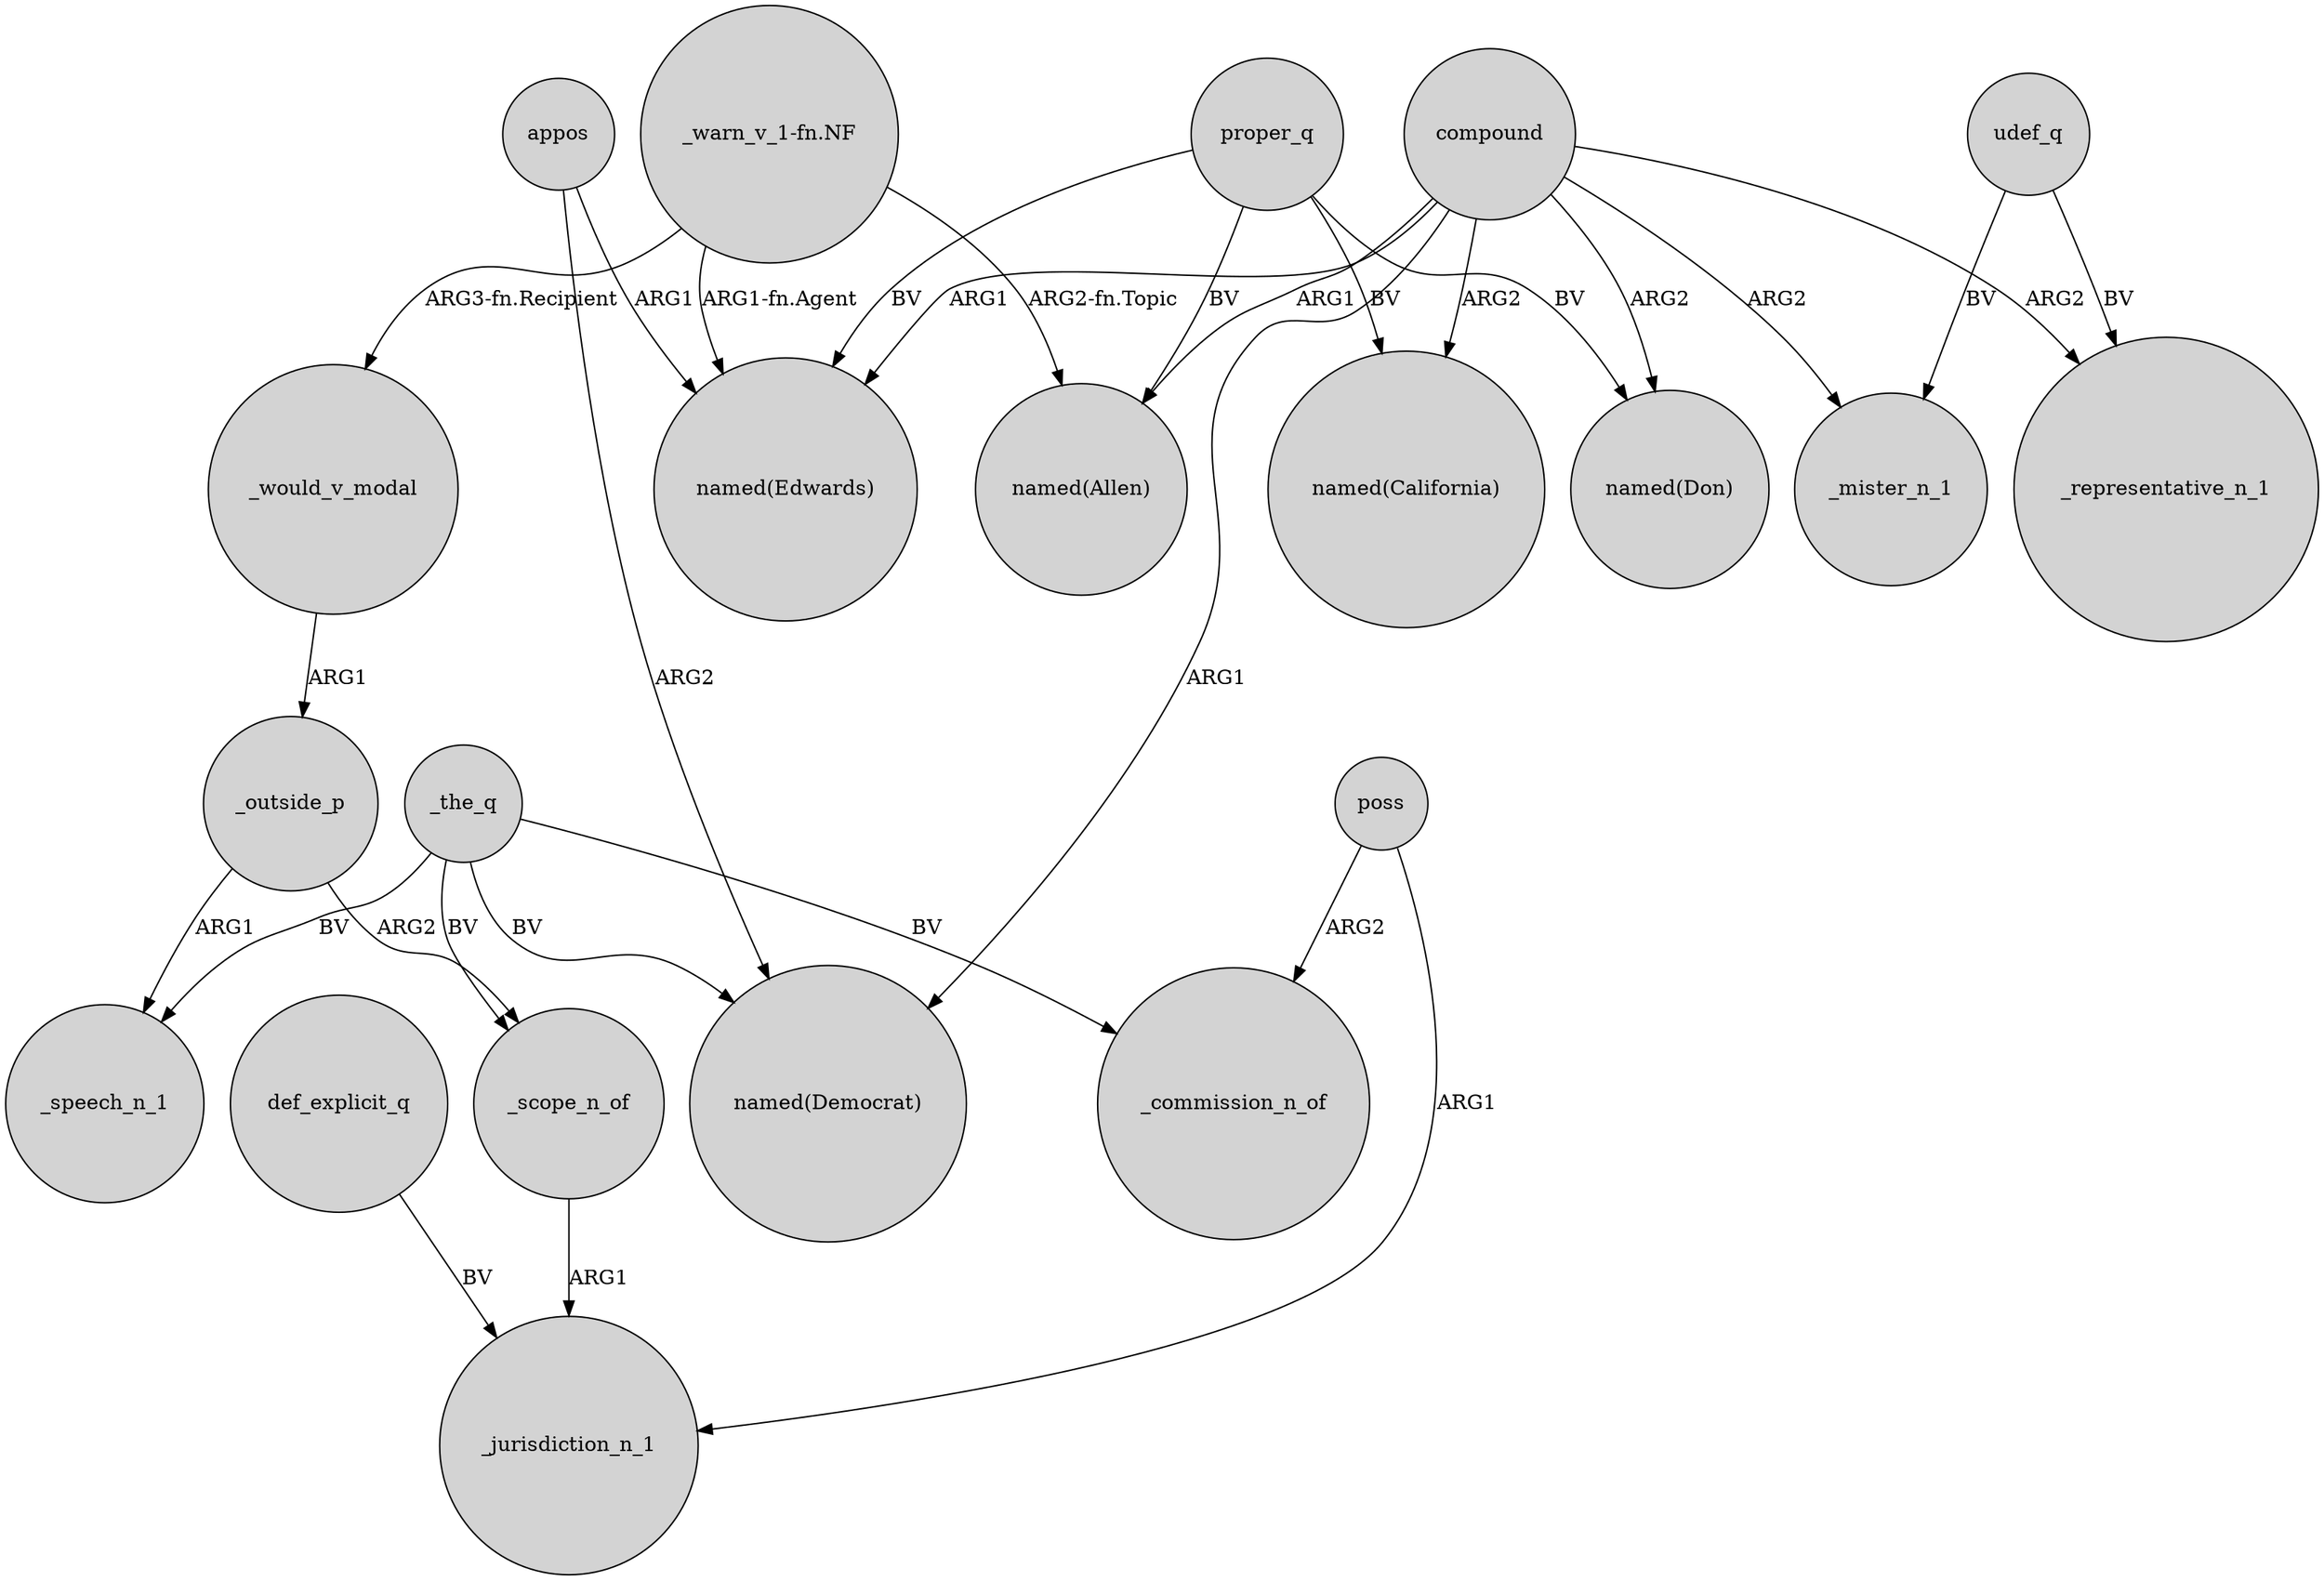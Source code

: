 digraph {
	node [shape=circle style=filled]
	_the_q -> "named(Democrat)" [label=BV]
	proper_q -> "named(Don)" [label=BV]
	compound -> "named(Allen)" [label=ARG1]
	proper_q -> "named(Allen)" [label=BV]
	appos -> "named(Democrat)" [label=ARG2]
	compound -> _mister_n_1 [label=ARG2]
	compound -> "named(Don)" [label=ARG2]
	proper_q -> "named(California)" [label=BV]
	udef_q -> _mister_n_1 [label=BV]
	_would_v_modal -> _outside_p [label=ARG1]
	def_explicit_q -> _jurisdiction_n_1 [label=BV]
	"_warn_v_1-fn.NF" -> "named(Edwards)" [label="ARG1-fn.Agent"]
	compound -> "named(Democrat)" [label=ARG1]
	_outside_p -> _scope_n_of [label=ARG2]
	compound -> "named(Edwards)" [label=ARG1]
	poss -> _jurisdiction_n_1 [label=ARG1]
	compound -> _representative_n_1 [label=ARG2]
	appos -> "named(Edwards)" [label=ARG1]
	"_warn_v_1-fn.NF" -> "named(Allen)" [label="ARG2-fn.Topic"]
	_scope_n_of -> _jurisdiction_n_1 [label=ARG1]
	udef_q -> _representative_n_1 [label=BV]
	"_warn_v_1-fn.NF" -> _would_v_modal [label="ARG3-fn.Recipient"]
	_the_q -> _speech_n_1 [label=BV]
	_the_q -> _scope_n_of [label=BV]
	proper_q -> "named(Edwards)" [label=BV]
	compound -> "named(California)" [label=ARG2]
	_the_q -> _commission_n_of [label=BV]
	poss -> _commission_n_of [label=ARG2]
	_outside_p -> _speech_n_1 [label=ARG1]
}
